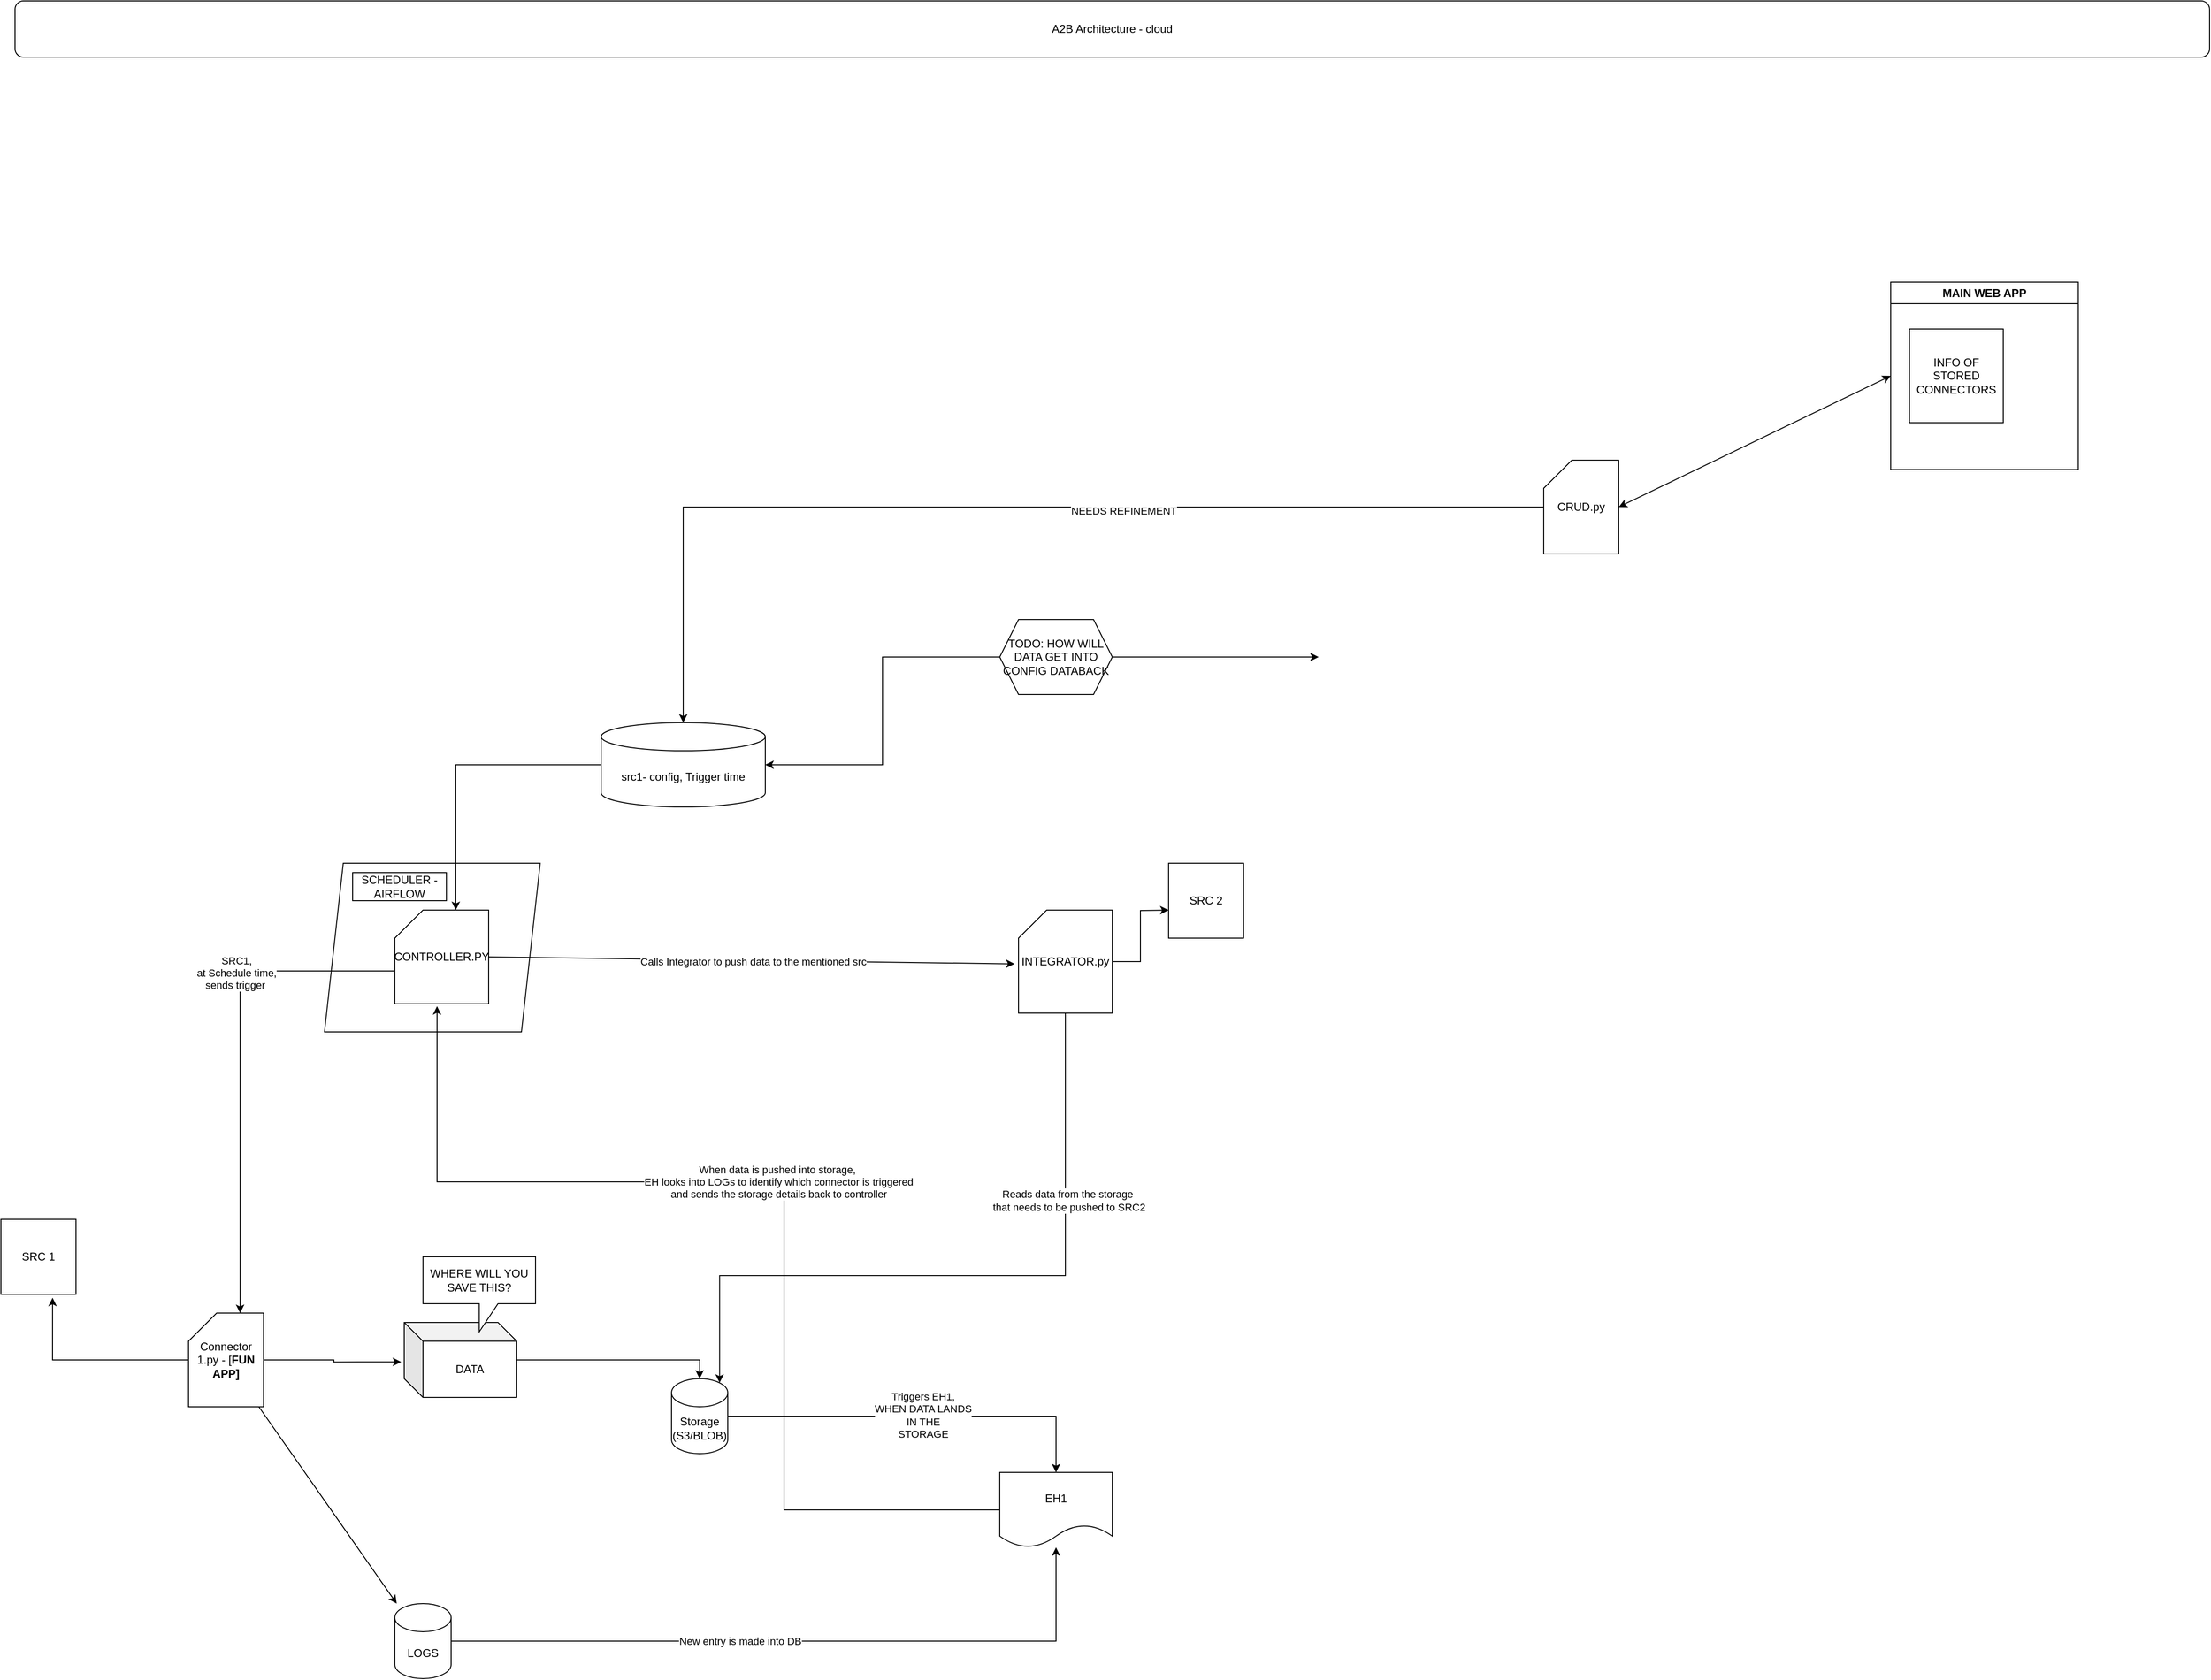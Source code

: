 <mxfile>
    <diagram id="PkJPyJVpOMJ8neYSjtZZ" name="Page-1">
        <mxGraphModel dx="1447" dy="950" grid="1" gridSize="10" guides="1" tooltips="1" connect="1" arrows="1" fold="1" page="1" pageScale="1" pageWidth="827" pageHeight="1169" math="0" shadow="0">
            <root>
                <mxCell id="0"/>
                <mxCell id="1" parent="0"/>
                <mxCell id="2" value="" style="shape=parallelogram;perimeter=parallelogramPerimeter;whiteSpace=wrap;html=1;fixedSize=1;" vertex="1" parent="1">
                    <mxGeometry x="490" y="1310" width="230" height="180" as="geometry"/>
                </mxCell>
                <mxCell id="3" style="edgeStyle=orthogonalEdgeStyle;rounded=0;orthogonalLoop=1;jettySize=auto;html=1;entryX=0.688;entryY=1.045;entryDx=0;entryDy=0;entryPerimeter=0;" edge="1" parent="1" source="6" target="7">
                    <mxGeometry relative="1" as="geometry"/>
                </mxCell>
                <mxCell id="4" style="edgeStyle=orthogonalEdgeStyle;rounded=0;orthogonalLoop=1;jettySize=auto;html=1;entryX=-0.027;entryY=0.527;entryDx=0;entryDy=0;entryPerimeter=0;" edge="1" parent="1" source="6" target="9">
                    <mxGeometry relative="1" as="geometry">
                        <mxPoint x="565" y="1840" as="targetPoint"/>
                    </mxGeometry>
                </mxCell>
                <mxCell id="43" style="edgeStyle=none;html=1;" edge="1" parent="1" source="6" target="42">
                    <mxGeometry relative="1" as="geometry"/>
                </mxCell>
                <mxCell id="6" value="Connector 1.py - [&lt;b&gt;FUN APP]&lt;/b&gt;" style="shape=card;whiteSpace=wrap;html=1;" vertex="1" parent="1">
                    <mxGeometry x="345" y="1790" width="80" height="100" as="geometry"/>
                </mxCell>
                <mxCell id="7" value="SRC 1" style="whiteSpace=wrap;html=1;aspect=fixed;" vertex="1" parent="1">
                    <mxGeometry x="145" y="1690" width="80" height="80" as="geometry"/>
                </mxCell>
                <mxCell id="8" style="edgeStyle=orthogonalEdgeStyle;rounded=0;orthogonalLoop=1;jettySize=auto;html=1;entryX=0.5;entryY=0;entryDx=0;entryDy=0;entryPerimeter=0;" edge="1" parent="1" source="9" target="18">
                    <mxGeometry relative="1" as="geometry"/>
                </mxCell>
                <mxCell id="9" value="DATA" style="shape=cube;whiteSpace=wrap;html=1;boundedLbl=1;backgroundOutline=1;darkOpacity=0.05;darkOpacity2=0.1;" vertex="1" parent="1">
                    <mxGeometry x="575" y="1800" width="120" height="80" as="geometry"/>
                </mxCell>
                <mxCell id="10" value="WHERE WILL YOU SAVE THIS?" style="shape=callout;whiteSpace=wrap;html=1;perimeter=calloutPerimeter;" vertex="1" parent="1">
                    <mxGeometry x="595" y="1730" width="120" height="80" as="geometry"/>
                </mxCell>
                <mxCell id="11" value="SRC 2" style="whiteSpace=wrap;html=1;aspect=fixed;" vertex="1" parent="1">
                    <mxGeometry x="1390" y="1310" width="80" height="80" as="geometry"/>
                </mxCell>
                <mxCell id="12" style="edgeStyle=orthogonalEdgeStyle;rounded=0;orthogonalLoop=1;jettySize=auto;html=1;" edge="1" parent="1" source="15">
                    <mxGeometry relative="1" as="geometry">
                        <mxPoint x="1390" y="1360" as="targetPoint"/>
                    </mxGeometry>
                </mxCell>
                <mxCell id="13" style="edgeStyle=orthogonalEdgeStyle;rounded=0;orthogonalLoop=1;jettySize=auto;html=1;entryX=0.855;entryY=0;entryDx=0;entryDy=4.35;entryPerimeter=0;" edge="1" parent="1" source="15" target="18">
                    <mxGeometry relative="1" as="geometry">
                        <Array as="points">
                            <mxPoint x="1280" y="1750"/>
                            <mxPoint x="911" y="1750"/>
                        </Array>
                    </mxGeometry>
                </mxCell>
                <mxCell id="14" value="Reads data from the storage&lt;br&gt;&amp;nbsp;that needs to be pushed to SRC2" style="edgeLabel;html=1;align=center;verticalAlign=middle;resizable=0;points=[];" connectable="0" vertex="1" parent="13">
                    <mxGeometry x="-0.477" y="2" relative="1" as="geometry">
                        <mxPoint as="offset"/>
                    </mxGeometry>
                </mxCell>
                <mxCell id="15" value="INTEGRATOR.py" style="shape=card;whiteSpace=wrap;html=1;" vertex="1" parent="1">
                    <mxGeometry x="1230" y="1360" width="100" height="110" as="geometry"/>
                </mxCell>
                <mxCell id="16" style="edgeStyle=orthogonalEdgeStyle;rounded=0;orthogonalLoop=1;jettySize=auto;html=1;entryX=0.5;entryY=0;entryDx=0;entryDy=0;" edge="1" parent="1" source="18" target="21">
                    <mxGeometry relative="1" as="geometry"/>
                </mxCell>
                <mxCell id="17" value="Triggers EH1, &lt;br&gt;WHEN DATA LANDS &lt;br&gt;IN THE &lt;br&gt;STORAGE" style="edgeLabel;html=1;align=center;verticalAlign=middle;resizable=0;points=[];" connectable="0" vertex="1" parent="16">
                    <mxGeometry x="0.011" y="1" relative="1" as="geometry">
                        <mxPoint as="offset"/>
                    </mxGeometry>
                </mxCell>
                <mxCell id="18" value="Storage&lt;br&gt;(S3/BLOB)" style="shape=cylinder3;whiteSpace=wrap;html=1;boundedLbl=1;backgroundOutline=1;size=15;" vertex="1" parent="1">
                    <mxGeometry x="860" y="1860" width="60" height="80" as="geometry"/>
                </mxCell>
                <mxCell id="19" style="edgeStyle=orthogonalEdgeStyle;rounded=0;orthogonalLoop=1;jettySize=auto;html=1;entryX=0.45;entryY=1.026;entryDx=0;entryDy=0;entryPerimeter=0;" edge="1" parent="1" source="21" target="22">
                    <mxGeometry relative="1" as="geometry">
                        <Array as="points">
                            <mxPoint x="980" y="1650"/>
                            <mxPoint x="610" y="1650"/>
                        </Array>
                    </mxGeometry>
                </mxCell>
                <mxCell id="20" value="When data is pushed into storage,&amp;nbsp;&lt;br&gt;EH looks into LOGs to identify which connector is triggered&lt;br&gt;and sends the storage details back to controller" style="edgeLabel;html=1;align=center;verticalAlign=middle;resizable=0;points=[];" connectable="0" vertex="1" parent="19">
                    <mxGeometry x="0.031" relative="1" as="geometry">
                        <mxPoint as="offset"/>
                    </mxGeometry>
                </mxCell>
                <mxCell id="21" value="EH1" style="shape=document;whiteSpace=wrap;html=1;boundedLbl=1;" vertex="1" parent="1">
                    <mxGeometry x="1210" y="1960" width="120" height="80" as="geometry"/>
                </mxCell>
                <mxCell id="22" value="CONTROLLER.PY" style="shape=card;whiteSpace=wrap;html=1;" vertex="1" parent="1">
                    <mxGeometry x="565" y="1360" width="100" height="100" as="geometry"/>
                </mxCell>
                <mxCell id="23" style="edgeStyle=orthogonalEdgeStyle;rounded=0;orthogonalLoop=1;jettySize=auto;html=1;entryX=0;entryY=0;entryDx=65;entryDy=0;entryPerimeter=0;" edge="1" parent="1" source="24" target="22">
                    <mxGeometry relative="1" as="geometry"/>
                </mxCell>
                <mxCell id="24" value="src1- config, Trigger time" style="shape=cylinder3;whiteSpace=wrap;html=1;boundedLbl=1;backgroundOutline=1;size=15;" vertex="1" parent="1">
                    <mxGeometry x="785" y="1160" width="175" height="90" as="geometry"/>
                </mxCell>
                <mxCell id="25" value="SCHEDULER - AIRFLOW" style="whiteSpace=wrap;html=1;" vertex="1" parent="1">
                    <mxGeometry x="520" y="1320" width="100" height="30" as="geometry"/>
                </mxCell>
                <mxCell id="26" value="" style="endArrow=classic;html=1;rounded=0;exitX=0;exitY=0;exitDx=0;exitDy=65;exitPerimeter=0;entryX=0;entryY=0;entryDx=55;entryDy=0;entryPerimeter=0;" edge="1" parent="1" source="22" target="6">
                    <mxGeometry width="50" height="50" relative="1" as="geometry">
                        <mxPoint x="1040" y="1690" as="sourcePoint"/>
                        <mxPoint x="1090" y="1640" as="targetPoint"/>
                        <Array as="points">
                            <mxPoint x="400" y="1425"/>
                        </Array>
                    </mxGeometry>
                </mxCell>
                <mxCell id="27" value="SRC1, &lt;br&gt;at Schedule time, &lt;br&gt;sends trigger&amp;nbsp;" style="edgeLabel;html=1;align=center;verticalAlign=middle;resizable=0;points=[];" connectable="0" vertex="1" parent="26">
                    <mxGeometry x="-0.151" y="-3" relative="1" as="geometry">
                        <mxPoint x="-1" y="-58" as="offset"/>
                    </mxGeometry>
                </mxCell>
                <mxCell id="28" style="edgeStyle=orthogonalEdgeStyle;rounded=0;orthogonalLoop=1;jettySize=auto;html=1;exitX=1;exitY=0.5;exitDx=0;exitDy=0;exitPerimeter=0;" edge="1" parent="1" target="21" source="42">
                    <mxGeometry relative="1" as="geometry">
                        <mxPoint x="600" y="2090.111" as="sourcePoint"/>
                    </mxGeometry>
                </mxCell>
                <mxCell id="29" value="New entry is made into DB" style="edgeLabel;html=1;align=center;verticalAlign=middle;resizable=0;points=[];" connectable="0" vertex="1" parent="28">
                    <mxGeometry x="-0.174" relative="1" as="geometry">
                        <mxPoint as="offset"/>
                    </mxGeometry>
                </mxCell>
                <mxCell id="30" value="" style="endArrow=classic;html=1;rounded=0;exitX=1;exitY=0.5;exitDx=0;exitDy=0;exitPerimeter=0;entryX=-0.043;entryY=0.522;entryDx=0;entryDy=0;entryPerimeter=0;" edge="1" parent="1" source="22" target="15">
                    <mxGeometry width="50" height="50" relative="1" as="geometry">
                        <mxPoint x="910" y="1660" as="sourcePoint"/>
                        <mxPoint x="960" y="1610" as="targetPoint"/>
                    </mxGeometry>
                </mxCell>
                <mxCell id="31" value="Calls Integrator to push data to the mentioned src" style="edgeLabel;html=1;align=center;verticalAlign=middle;resizable=0;points=[];" connectable="0" vertex="1" parent="30">
                    <mxGeometry x="0.004" y="-1" relative="1" as="geometry">
                        <mxPoint as="offset"/>
                    </mxGeometry>
                </mxCell>
                <mxCell id="32" style="edgeStyle=orthogonalEdgeStyle;rounded=0;orthogonalLoop=1;jettySize=auto;html=1;entryX=1;entryY=0.5;entryDx=0;entryDy=0;entryPerimeter=0;" edge="1" parent="1" source="34" target="24">
                    <mxGeometry relative="1" as="geometry"/>
                </mxCell>
                <mxCell id="33" style="edgeStyle=orthogonalEdgeStyle;rounded=0;orthogonalLoop=1;jettySize=auto;html=1;" edge="1" parent="1" source="34">
                    <mxGeometry relative="1" as="geometry">
                        <mxPoint x="1550" y="1090" as="targetPoint"/>
                    </mxGeometry>
                </mxCell>
                <mxCell id="34" value="TODO: HOW WILL DATA GET INTO CONFIG DATABACK" style="shape=hexagon;perimeter=hexagonPerimeter2;whiteSpace=wrap;html=1;fixedSize=1;" vertex="1" parent="1">
                    <mxGeometry x="1210" y="1050" width="120" height="80" as="geometry"/>
                </mxCell>
                <mxCell id="35" value="MAIN WEB APP" style="swimlane;whiteSpace=wrap;html=1;" vertex="1" parent="1">
                    <mxGeometry x="2160" y="690" width="200" height="200" as="geometry"/>
                </mxCell>
                <mxCell id="36" value="INFO OF STORED CONNECTORS" style="whiteSpace=wrap;html=1;aspect=fixed;" vertex="1" parent="35">
                    <mxGeometry x="20" y="50" width="100" height="100" as="geometry"/>
                </mxCell>
                <mxCell id="37" style="edgeStyle=orthogonalEdgeStyle;rounded=0;orthogonalLoop=1;jettySize=auto;html=1;entryX=0.5;entryY=0;entryDx=0;entryDy=0;entryPerimeter=0;strokeColor=default;" edge="1" parent="1" source="39" target="24">
                    <mxGeometry relative="1" as="geometry"/>
                </mxCell>
                <mxCell id="38" value="NEEDS REFINEMENT" style="edgeLabel;html=1;align=center;verticalAlign=middle;resizable=0;points=[];" connectable="0" vertex="1" parent="37">
                    <mxGeometry x="-0.221" y="5" relative="1" as="geometry">
                        <mxPoint x="-1" y="-1" as="offset"/>
                    </mxGeometry>
                </mxCell>
                <mxCell id="39" value="CRUD.py" style="shape=card;whiteSpace=wrap;html=1;" vertex="1" parent="1">
                    <mxGeometry x="1790" y="880" width="80" height="100" as="geometry"/>
                </mxCell>
                <mxCell id="40" value="" style="endArrow=classic;startArrow=classic;html=1;rounded=0;exitX=1;exitY=0.5;exitDx=0;exitDy=0;exitPerimeter=0;entryX=0;entryY=0.5;entryDx=0;entryDy=0;" edge="1" parent="1" source="39" target="35">
                    <mxGeometry width="50" height="50" relative="1" as="geometry">
                        <mxPoint x="1490" y="1220" as="sourcePoint"/>
                        <mxPoint x="2150" y="820" as="targetPoint"/>
                    </mxGeometry>
                </mxCell>
                <mxCell id="41" value="A2B Architecture - cloud" style="rounded=1;whiteSpace=wrap;html=1;" vertex="1" parent="1">
                    <mxGeometry x="160" y="390" width="2340" height="60" as="geometry"/>
                </mxCell>
                <mxCell id="42" value="LOGS" style="shape=cylinder3;whiteSpace=wrap;html=1;boundedLbl=1;backgroundOutline=1;size=15;" vertex="1" parent="1">
                    <mxGeometry x="565" y="2100" width="60" height="80" as="geometry"/>
                </mxCell>
            </root>
        </mxGraphModel>
    </diagram>
</mxfile>
